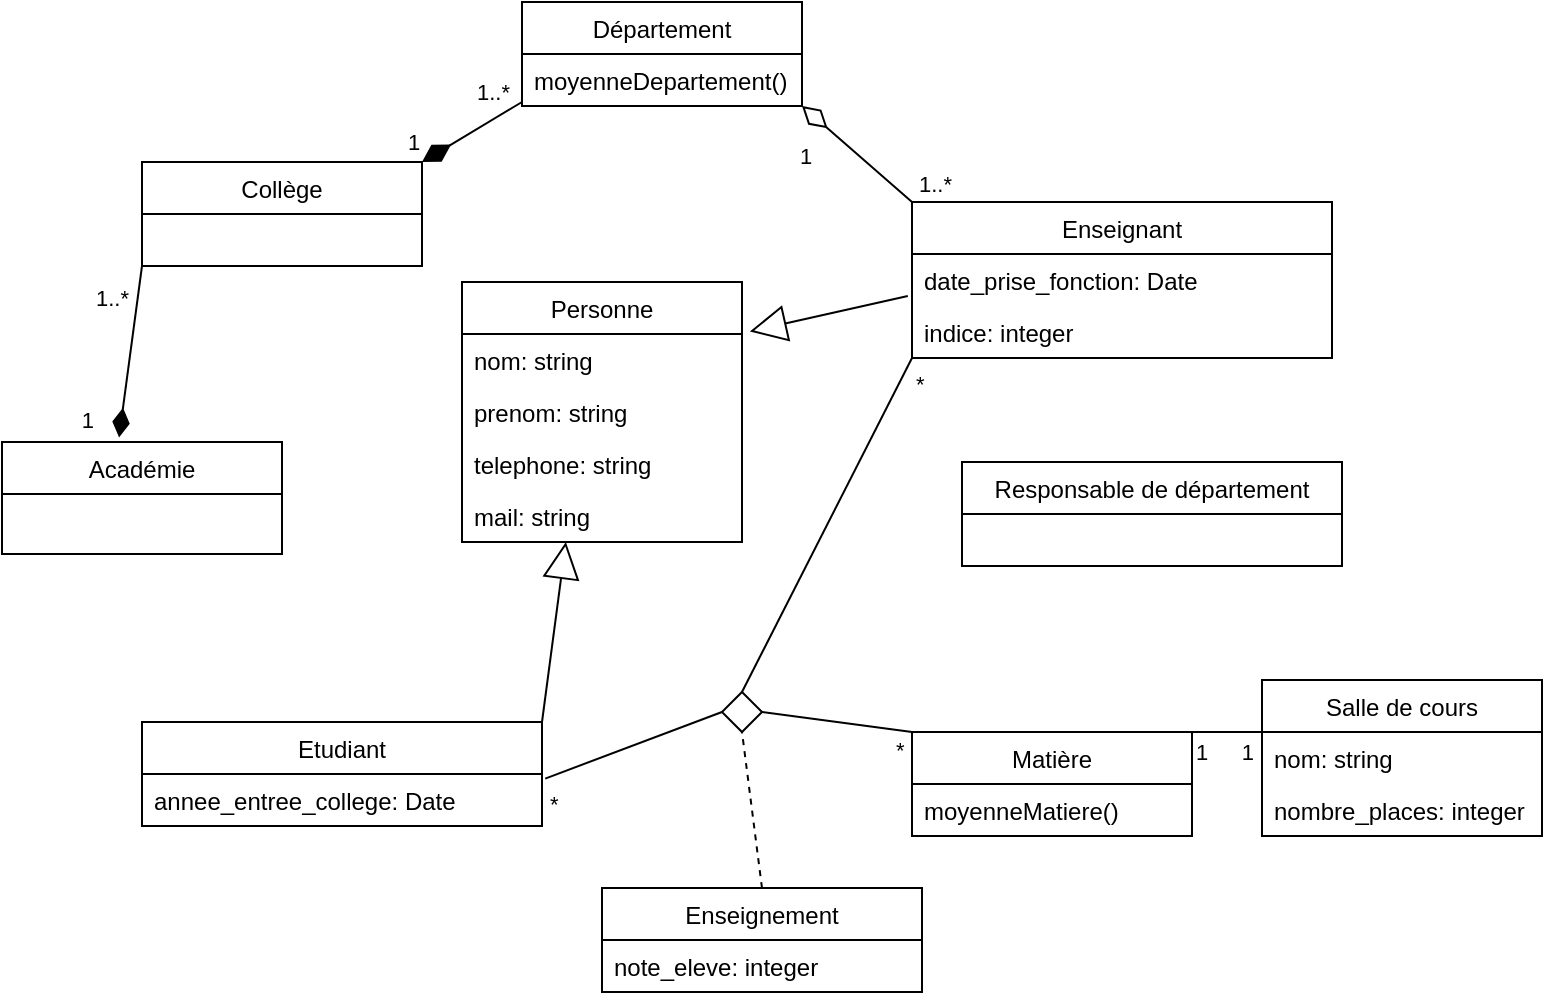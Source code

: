 <mxfile version="15.5.6" type="github">
  <diagram id="G17Qcf3dSnOgZR3vg_Ft" name="Page-1">
    <mxGraphModel dx="690" dy="465" grid="1" gridSize="10" guides="1" tooltips="1" connect="1" arrows="1" fold="1" page="1" pageScale="1" pageWidth="827" pageHeight="1169" math="0" shadow="0">
      <root>
        <mxCell id="0" />
        <mxCell id="1" parent="0" />
        <mxCell id="dhpliQUnUtE1ZKGSkYKM-1" value="Collège" style="swimlane;fontStyle=0;childLayout=stackLayout;horizontal=1;startSize=26;fillColor=none;horizontalStack=0;resizeParent=1;resizeParentMax=0;resizeLast=0;collapsible=1;marginBottom=0;" vertex="1" parent="1">
          <mxGeometry x="90" y="260" width="140" height="52" as="geometry" />
        </mxCell>
        <mxCell id="dhpliQUnUtE1ZKGSkYKM-5" value="Département" style="swimlane;fontStyle=0;childLayout=stackLayout;horizontal=1;startSize=26;fillColor=none;horizontalStack=0;resizeParent=1;resizeParentMax=0;resizeLast=0;collapsible=1;marginBottom=0;" vertex="1" parent="1">
          <mxGeometry x="280" y="180" width="140" height="52" as="geometry" />
        </mxCell>
        <mxCell id="dhpliQUnUtE1ZKGSkYKM-72" value="moyenneDepartement()" style="text;strokeColor=none;fillColor=none;align=left;verticalAlign=top;spacingLeft=4;spacingRight=4;overflow=hidden;rotatable=0;points=[[0,0.5],[1,0.5]];portConstraint=eastwest;" vertex="1" parent="dhpliQUnUtE1ZKGSkYKM-5">
          <mxGeometry y="26" width="140" height="26" as="geometry" />
        </mxCell>
        <mxCell id="dhpliQUnUtE1ZKGSkYKM-9" value="Enseignant" style="swimlane;fontStyle=0;childLayout=stackLayout;horizontal=1;startSize=26;fillColor=none;horizontalStack=0;resizeParent=1;resizeParentMax=0;resizeLast=0;collapsible=1;marginBottom=0;" vertex="1" parent="1">
          <mxGeometry x="475" y="280" width="210" height="78" as="geometry" />
        </mxCell>
        <mxCell id="dhpliQUnUtE1ZKGSkYKM-14" value="date_prise_fonction: Date" style="text;strokeColor=none;fillColor=none;align=left;verticalAlign=top;spacingLeft=4;spacingRight=4;overflow=hidden;rotatable=0;points=[[0,0.5],[1,0.5]];portConstraint=eastwest;" vertex="1" parent="dhpliQUnUtE1ZKGSkYKM-9">
          <mxGeometry y="26" width="210" height="26" as="geometry" />
        </mxCell>
        <mxCell id="dhpliQUnUtE1ZKGSkYKM-54" value="indice: integer" style="text;strokeColor=none;fillColor=none;align=left;verticalAlign=top;spacingLeft=4;spacingRight=4;overflow=hidden;rotatable=0;points=[[0,0.5],[1,0.5]];portConstraint=eastwest;" vertex="1" parent="dhpliQUnUtE1ZKGSkYKM-9">
          <mxGeometry y="52" width="210" height="26" as="geometry" />
        </mxCell>
        <mxCell id="dhpliQUnUtE1ZKGSkYKM-16" value="Etudiant" style="swimlane;fontStyle=0;childLayout=stackLayout;horizontal=1;startSize=26;fillColor=none;horizontalStack=0;resizeParent=1;resizeParentMax=0;resizeLast=0;collapsible=1;marginBottom=0;" vertex="1" parent="1">
          <mxGeometry x="90" y="540" width="200" height="52" as="geometry" />
        </mxCell>
        <mxCell id="dhpliQUnUtE1ZKGSkYKM-20" value="annee_entree_college: Date" style="text;strokeColor=none;fillColor=none;align=left;verticalAlign=top;spacingLeft=4;spacingRight=4;overflow=hidden;rotatable=0;points=[[0,0.5],[1,0.5]];portConstraint=eastwest;" vertex="1" parent="dhpliQUnUtE1ZKGSkYKM-16">
          <mxGeometry y="26" width="200" height="26" as="geometry" />
        </mxCell>
        <mxCell id="dhpliQUnUtE1ZKGSkYKM-22" value="Matière" style="swimlane;fontStyle=0;childLayout=stackLayout;horizontal=1;startSize=26;fillColor=none;horizontalStack=0;resizeParent=1;resizeParentMax=0;resizeLast=0;collapsible=1;marginBottom=0;" vertex="1" parent="1">
          <mxGeometry x="475" y="545" width="140" height="52" as="geometry" />
        </mxCell>
        <mxCell id="dhpliQUnUtE1ZKGSkYKM-23" value="moyenneMatiere()" style="text;strokeColor=none;fillColor=none;align=left;verticalAlign=top;spacingLeft=4;spacingRight=4;overflow=hidden;rotatable=0;points=[[0,0.5],[1,0.5]];portConstraint=eastwest;" vertex="1" parent="dhpliQUnUtE1ZKGSkYKM-22">
          <mxGeometry y="26" width="140" height="26" as="geometry" />
        </mxCell>
        <mxCell id="dhpliQUnUtE1ZKGSkYKM-26" value="Salle de cours" style="swimlane;fontStyle=0;childLayout=stackLayout;horizontal=1;startSize=26;fillColor=none;horizontalStack=0;resizeParent=1;resizeParentMax=0;resizeLast=0;collapsible=1;marginBottom=0;" vertex="1" parent="1">
          <mxGeometry x="650" y="519" width="140" height="78" as="geometry" />
        </mxCell>
        <mxCell id="dhpliQUnUtE1ZKGSkYKM-27" value="nom: string" style="text;strokeColor=none;fillColor=none;align=left;verticalAlign=top;spacingLeft=4;spacingRight=4;overflow=hidden;rotatable=0;points=[[0,0.5],[1,0.5]];portConstraint=eastwest;" vertex="1" parent="dhpliQUnUtE1ZKGSkYKM-26">
          <mxGeometry y="26" width="140" height="26" as="geometry" />
        </mxCell>
        <mxCell id="dhpliQUnUtE1ZKGSkYKM-28" value="nombre_places: integer" style="text;strokeColor=none;fillColor=none;align=left;verticalAlign=top;spacingLeft=4;spacingRight=4;overflow=hidden;rotatable=0;points=[[0,0.5],[1,0.5]];portConstraint=eastwest;" vertex="1" parent="dhpliQUnUtE1ZKGSkYKM-26">
          <mxGeometry y="52" width="140" height="26" as="geometry" />
        </mxCell>
        <mxCell id="dhpliQUnUtE1ZKGSkYKM-35" value="Personne" style="swimlane;fontStyle=0;childLayout=stackLayout;horizontal=1;startSize=26;fillColor=none;horizontalStack=0;resizeParent=1;resizeParentMax=0;resizeLast=0;collapsible=1;marginBottom=0;" vertex="1" parent="1">
          <mxGeometry x="250" y="320" width="140" height="130" as="geometry" />
        </mxCell>
        <mxCell id="dhpliQUnUtE1ZKGSkYKM-36" value="nom: string" style="text;strokeColor=none;fillColor=none;align=left;verticalAlign=top;spacingLeft=4;spacingRight=4;overflow=hidden;rotatable=0;points=[[0,0.5],[1,0.5]];portConstraint=eastwest;" vertex="1" parent="dhpliQUnUtE1ZKGSkYKM-35">
          <mxGeometry y="26" width="140" height="26" as="geometry" />
        </mxCell>
        <mxCell id="dhpliQUnUtE1ZKGSkYKM-37" value="prenom: string" style="text;strokeColor=none;fillColor=none;align=left;verticalAlign=top;spacingLeft=4;spacingRight=4;overflow=hidden;rotatable=0;points=[[0,0.5],[1,0.5]];portConstraint=eastwest;" vertex="1" parent="dhpliQUnUtE1ZKGSkYKM-35">
          <mxGeometry y="52" width="140" height="26" as="geometry" />
        </mxCell>
        <mxCell id="dhpliQUnUtE1ZKGSkYKM-38" value="telephone: string" style="text;strokeColor=none;fillColor=none;align=left;verticalAlign=top;spacingLeft=4;spacingRight=4;overflow=hidden;rotatable=0;points=[[0,0.5],[1,0.5]];portConstraint=eastwest;" vertex="1" parent="dhpliQUnUtE1ZKGSkYKM-35">
          <mxGeometry y="78" width="140" height="26" as="geometry" />
        </mxCell>
        <mxCell id="dhpliQUnUtE1ZKGSkYKM-39" value="mail: string" style="text;strokeColor=none;fillColor=none;align=left;verticalAlign=top;spacingLeft=4;spacingRight=4;overflow=hidden;rotatable=0;points=[[0,0.5],[1,0.5]];portConstraint=eastwest;" vertex="1" parent="dhpliQUnUtE1ZKGSkYKM-35">
          <mxGeometry y="104" width="140" height="26" as="geometry" />
        </mxCell>
        <mxCell id="dhpliQUnUtE1ZKGSkYKM-40" value="" style="endArrow=block;endSize=16;endFill=0;html=1;rounded=0;entryX=0.371;entryY=1;entryDx=0;entryDy=0;entryPerimeter=0;exitX=1;exitY=0;exitDx=0;exitDy=0;" edge="1" parent="1" source="dhpliQUnUtE1ZKGSkYKM-16" target="dhpliQUnUtE1ZKGSkYKM-39">
          <mxGeometry width="160" relative="1" as="geometry">
            <mxPoint x="290" y="490" as="sourcePoint" />
            <mxPoint x="450" y="490" as="targetPoint" />
          </mxGeometry>
        </mxCell>
        <mxCell id="dhpliQUnUtE1ZKGSkYKM-41" value="" style="endArrow=block;endSize=16;endFill=0;html=1;rounded=0;entryX=1.028;entryY=-0.048;entryDx=0;entryDy=0;entryPerimeter=0;exitX=-0.01;exitY=0.808;exitDx=0;exitDy=0;exitPerimeter=0;" edge="1" parent="1" source="dhpliQUnUtE1ZKGSkYKM-14" target="dhpliQUnUtE1ZKGSkYKM-36">
          <mxGeometry width="160" relative="1" as="geometry">
            <mxPoint x="400" y="506" as="sourcePoint" />
            <mxPoint x="408.94" y="460" as="targetPoint" />
          </mxGeometry>
        </mxCell>
        <mxCell id="dhpliQUnUtE1ZKGSkYKM-44" value="" style="endArrow=none;html=1;endSize=12;startArrow=diamondThin;startSize=14;startFill=1;rounded=0;exitX=1;exitY=0;exitDx=0;exitDy=0;endFill=0;" edge="1" parent="1" source="dhpliQUnUtE1ZKGSkYKM-1">
          <mxGeometry relative="1" as="geometry">
            <mxPoint x="270" y="350" as="sourcePoint" />
            <mxPoint x="280" y="230" as="targetPoint" />
          </mxGeometry>
        </mxCell>
        <mxCell id="dhpliQUnUtE1ZKGSkYKM-45" value="1" style="edgeLabel;resizable=0;html=1;align=left;verticalAlign=top;" connectable="0" vertex="1" parent="dhpliQUnUtE1ZKGSkYKM-44">
          <mxGeometry x="-1" relative="1" as="geometry">
            <mxPoint x="-9" y="-23" as="offset" />
          </mxGeometry>
        </mxCell>
        <mxCell id="dhpliQUnUtE1ZKGSkYKM-46" value="1..*" style="edgeLabel;resizable=0;html=1;align=right;verticalAlign=top;" connectable="0" vertex="1" parent="dhpliQUnUtE1ZKGSkYKM-44">
          <mxGeometry x="1" relative="1" as="geometry">
            <mxPoint x="-6" y="-18" as="offset" />
          </mxGeometry>
        </mxCell>
        <mxCell id="dhpliQUnUtE1ZKGSkYKM-47" value="Académie" style="swimlane;fontStyle=0;childLayout=stackLayout;horizontal=1;startSize=26;fillColor=none;horizontalStack=0;resizeParent=1;resizeParentMax=0;resizeLast=0;collapsible=1;marginBottom=0;" vertex="1" parent="1">
          <mxGeometry x="20" y="400" width="140" height="56" as="geometry" />
        </mxCell>
        <mxCell id="dhpliQUnUtE1ZKGSkYKM-51" value="" style="endArrow=diamondThin;html=1;endSize=12;startArrow=none;startSize=14;startFill=0;rounded=0;entryX=0.418;entryY=-0.041;entryDx=0;entryDy=0;endFill=1;exitX=0;exitY=1;exitDx=0;exitDy=0;entryPerimeter=0;" edge="1" parent="1" source="dhpliQUnUtE1ZKGSkYKM-1" target="dhpliQUnUtE1ZKGSkYKM-47">
          <mxGeometry relative="1" as="geometry">
            <mxPoint x="200" y="310" as="sourcePoint" />
            <mxPoint x="360" y="310" as="targetPoint" />
          </mxGeometry>
        </mxCell>
        <mxCell id="dhpliQUnUtE1ZKGSkYKM-52" value="1..*" style="edgeLabel;resizable=0;html=1;align=left;verticalAlign=top;" connectable="0" vertex="1" parent="dhpliQUnUtE1ZKGSkYKM-51">
          <mxGeometry x="-1" relative="1" as="geometry">
            <mxPoint x="-25" y="3" as="offset" />
          </mxGeometry>
        </mxCell>
        <mxCell id="dhpliQUnUtE1ZKGSkYKM-53" value="1" style="edgeLabel;resizable=0;html=1;align=right;verticalAlign=top;" connectable="0" vertex="1" parent="dhpliQUnUtE1ZKGSkYKM-51">
          <mxGeometry x="1" relative="1" as="geometry">
            <mxPoint x="-12" y="-22" as="offset" />
          </mxGeometry>
        </mxCell>
        <mxCell id="dhpliQUnUtE1ZKGSkYKM-55" value="" style="endArrow=none;html=1;endSize=12;startArrow=diamondThin;startSize=14;startFill=0;rounded=0;exitX=1;exitY=1;exitDx=0;exitDy=0;entryX=0;entryY=0;entryDx=0;entryDy=0;endFill=0;" edge="1" parent="1" source="dhpliQUnUtE1ZKGSkYKM-5" target="dhpliQUnUtE1ZKGSkYKM-9">
          <mxGeometry relative="1" as="geometry">
            <mxPoint x="500" y="480" as="sourcePoint" />
            <mxPoint x="660" y="480" as="targetPoint" />
          </mxGeometry>
        </mxCell>
        <mxCell id="dhpliQUnUtE1ZKGSkYKM-56" value="1" style="edgeLabel;resizable=0;html=1;align=left;verticalAlign=top;" connectable="0" vertex="1" parent="dhpliQUnUtE1ZKGSkYKM-55">
          <mxGeometry x="-1" relative="1" as="geometry">
            <mxPoint x="-3" y="12" as="offset" />
          </mxGeometry>
        </mxCell>
        <mxCell id="dhpliQUnUtE1ZKGSkYKM-57" value="1..*" style="edgeLabel;resizable=0;html=1;align=right;verticalAlign=top;" connectable="0" vertex="1" parent="dhpliQUnUtE1ZKGSkYKM-55">
          <mxGeometry x="1" relative="1" as="geometry">
            <mxPoint x="20" y="-22" as="offset" />
          </mxGeometry>
        </mxCell>
        <mxCell id="dhpliQUnUtE1ZKGSkYKM-62" value="" style="rhombus;aspect=fixed;" vertex="1" parent="1">
          <mxGeometry x="380" y="525" width="20" height="20" as="geometry" />
        </mxCell>
        <mxCell id="dhpliQUnUtE1ZKGSkYKM-68" value="Enseignement" style="swimlane;fontStyle=0;align=center;verticalAlign=top;childLayout=stackLayout;horizontal=1;startSize=26;horizontalStack=0;resizeParent=1;resizeParentMax=0;resizeLast=0;collapsible=1;marginBottom=0;" vertex="1" parent="1">
          <mxGeometry x="320" y="623" width="160" height="52" as="geometry" />
        </mxCell>
        <mxCell id="dhpliQUnUtE1ZKGSkYKM-69" value="note_eleve: integer" style="text;strokeColor=none;fillColor=none;align=left;verticalAlign=top;spacingLeft=4;spacingRight=4;overflow=hidden;rotatable=0;points=[[0,0.5],[1,0.5]];portConstraint=eastwest;" vertex="1" parent="dhpliQUnUtE1ZKGSkYKM-68">
          <mxGeometry y="26" width="160" height="26" as="geometry" />
        </mxCell>
        <mxCell id="dhpliQUnUtE1ZKGSkYKM-73" value="" style="endArrow=none;html=1;endSize=12;startArrow=none;startSize=14;startFill=0;rounded=0;strokeWidth=1;exitX=0.5;exitY=0;exitDx=0;exitDy=0;endFill=0;dashed=1;entryX=0.5;entryY=1;entryDx=0;entryDy=0;" edge="1" parent="1" source="dhpliQUnUtE1ZKGSkYKM-68" target="dhpliQUnUtE1ZKGSkYKM-62">
          <mxGeometry relative="1" as="geometry">
            <mxPoint x="200" y="620" as="sourcePoint" />
            <mxPoint x="350" y="570" as="targetPoint" />
          </mxGeometry>
        </mxCell>
        <mxCell id="dhpliQUnUtE1ZKGSkYKM-77" value="" style="endArrow=none;html=1;endSize=12;startArrow=none;startSize=14;startFill=0;rounded=0;strokeWidth=1;exitX=1;exitY=0;exitDx=0;exitDy=0;endFill=0;" edge="1" parent="1" source="dhpliQUnUtE1ZKGSkYKM-22">
          <mxGeometry relative="1" as="geometry">
            <mxPoint x="480" y="710" as="sourcePoint" />
            <mxPoint x="650" y="545" as="targetPoint" />
          </mxGeometry>
        </mxCell>
        <mxCell id="dhpliQUnUtE1ZKGSkYKM-78" value="1" style="edgeLabel;resizable=0;html=1;align=left;verticalAlign=top;" connectable="0" vertex="1" parent="dhpliQUnUtE1ZKGSkYKM-77">
          <mxGeometry x="-1" relative="1" as="geometry">
            <mxPoint y="-3" as="offset" />
          </mxGeometry>
        </mxCell>
        <mxCell id="dhpliQUnUtE1ZKGSkYKM-79" value="1" style="edgeLabel;resizable=0;html=1;align=right;verticalAlign=top;" connectable="0" vertex="1" parent="dhpliQUnUtE1ZKGSkYKM-77">
          <mxGeometry x="1" relative="1" as="geometry">
            <mxPoint x="-4" y="-3" as="offset" />
          </mxGeometry>
        </mxCell>
        <mxCell id="dhpliQUnUtE1ZKGSkYKM-83" value="" style="endArrow=none;html=1;endSize=12;startArrow=none;startSize=14;startFill=0;rounded=0;strokeWidth=1;exitX=1.008;exitY=0.088;exitDx=0;exitDy=0;exitPerimeter=0;entryX=0;entryY=0.5;entryDx=0;entryDy=0;endFill=0;" edge="1" parent="1" source="dhpliQUnUtE1ZKGSkYKM-20" target="dhpliQUnUtE1ZKGSkYKM-62">
          <mxGeometry relative="1" as="geometry">
            <mxPoint x="350" y="600" as="sourcePoint" />
            <mxPoint x="510" y="600" as="targetPoint" />
          </mxGeometry>
        </mxCell>
        <mxCell id="dhpliQUnUtE1ZKGSkYKM-84" value="*" style="edgeLabel;resizable=0;html=1;align=left;verticalAlign=top;" connectable="0" vertex="1" parent="dhpliQUnUtE1ZKGSkYKM-83">
          <mxGeometry x="-1" relative="1" as="geometry" />
        </mxCell>
        <mxCell id="dhpliQUnUtE1ZKGSkYKM-86" value="" style="endArrow=none;html=1;endSize=12;startArrow=none;startSize=14;startFill=0;rounded=0;strokeWidth=1;entryX=0.5;entryY=0;entryDx=0;entryDy=0;endFill=0;exitX=0;exitY=1;exitDx=0;exitDy=0;" edge="1" parent="1" source="dhpliQUnUtE1ZKGSkYKM-9" target="dhpliQUnUtE1ZKGSkYKM-62">
          <mxGeometry relative="1" as="geometry">
            <mxPoint x="480" y="360" as="sourcePoint" />
            <mxPoint x="570" y="520" as="targetPoint" />
          </mxGeometry>
        </mxCell>
        <mxCell id="dhpliQUnUtE1ZKGSkYKM-87" value="*" style="edgeLabel;resizable=0;html=1;align=left;verticalAlign=top;" connectable="0" vertex="1" parent="dhpliQUnUtE1ZKGSkYKM-86">
          <mxGeometry x="-1" relative="1" as="geometry" />
        </mxCell>
        <mxCell id="dhpliQUnUtE1ZKGSkYKM-89" value="" style="endArrow=none;html=1;endSize=12;startArrow=none;startSize=14;startFill=0;rounded=0;strokeWidth=1;exitX=0;exitY=0;exitDx=0;exitDy=0;entryX=1;entryY=0.5;entryDx=0;entryDy=0;endFill=0;" edge="1" parent="1" source="dhpliQUnUtE1ZKGSkYKM-22" target="dhpliQUnUtE1ZKGSkYKM-62">
          <mxGeometry relative="1" as="geometry">
            <mxPoint x="469" y="620" as="sourcePoint" />
            <mxPoint x="409" y="576" as="targetPoint" />
          </mxGeometry>
        </mxCell>
        <mxCell id="dhpliQUnUtE1ZKGSkYKM-90" value="*" style="edgeLabel;resizable=0;html=1;align=left;verticalAlign=top;" connectable="0" vertex="1" parent="dhpliQUnUtE1ZKGSkYKM-89">
          <mxGeometry x="-1" relative="1" as="geometry">
            <mxPoint x="-10" y="-4" as="offset" />
          </mxGeometry>
        </mxCell>
        <mxCell id="dhpliQUnUtE1ZKGSkYKM-93" value="Responsable de département" style="swimlane;fontStyle=0;align=center;verticalAlign=top;childLayout=stackLayout;horizontal=1;startSize=26;horizontalStack=0;resizeParent=1;resizeParentMax=0;resizeLast=0;collapsible=1;marginBottom=0;" vertex="1" parent="1">
          <mxGeometry x="500" y="410" width="190" height="52" as="geometry" />
        </mxCell>
      </root>
    </mxGraphModel>
  </diagram>
</mxfile>
